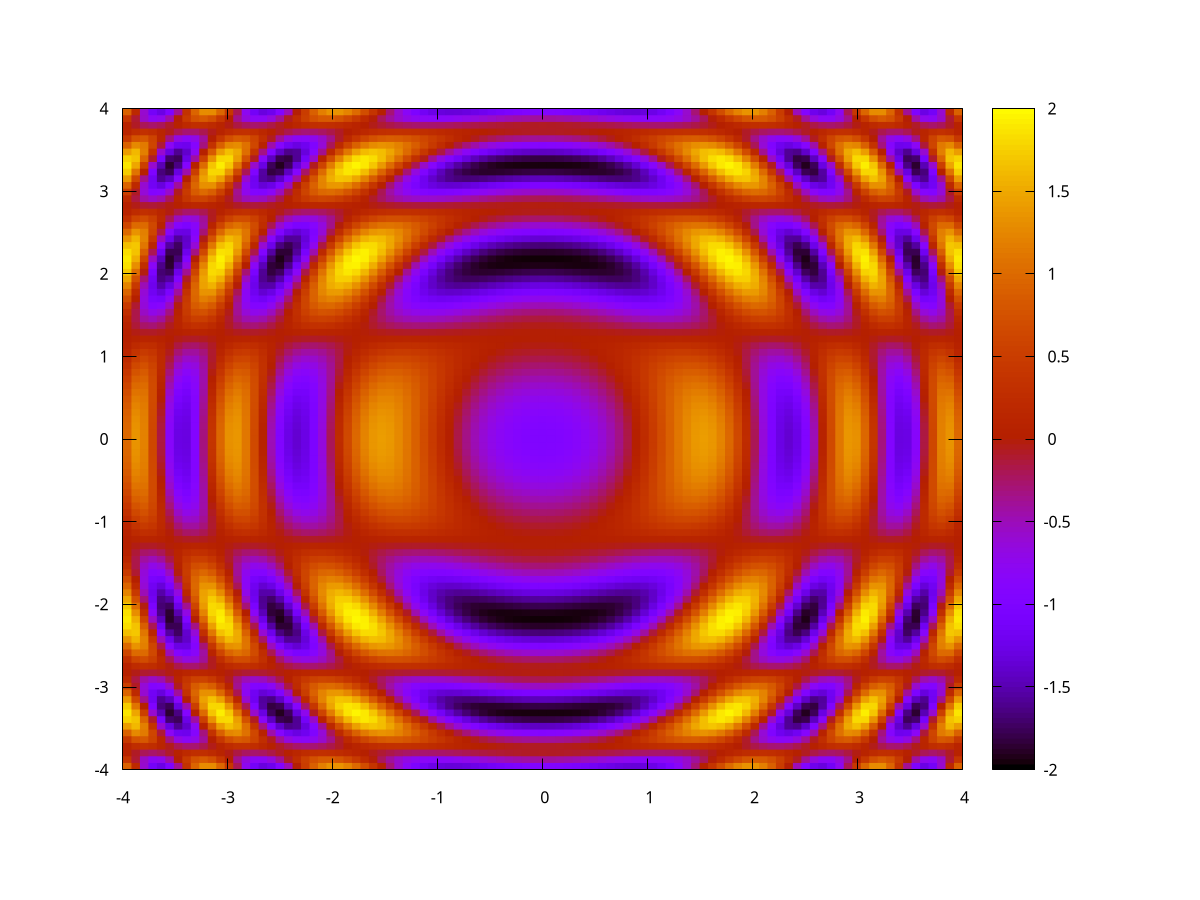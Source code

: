 set xrange [-4:4]
set yrange [-4:4]
set iso 100
set samp 100
unset key
unset sur
set view map
set pm3d at b
splot sin(y**2+x**2) - cos(x**2)
